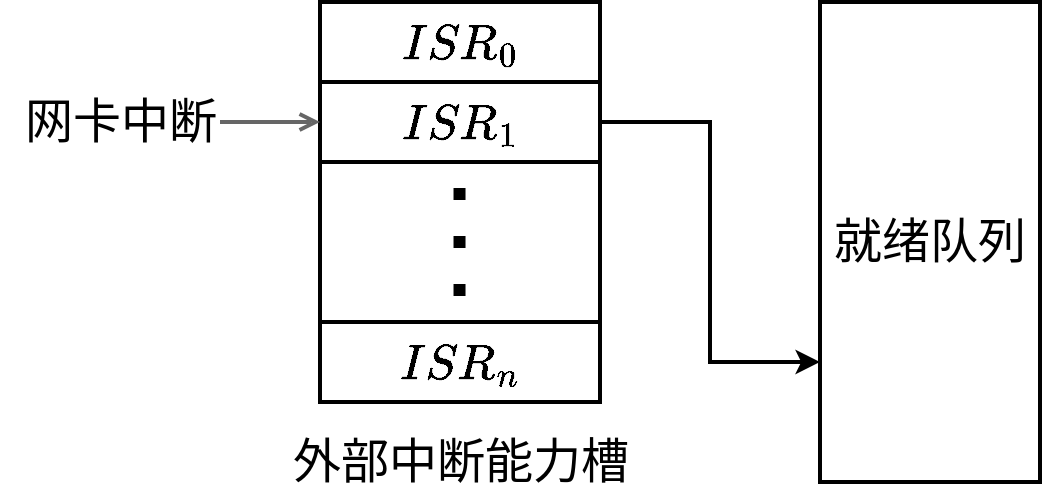 <mxfile version="26.1.0">
  <diagram id="2iPeXi3WJqnUd4iWeMIH" name="第 1 页">
    <mxGraphModel dx="1147" dy="628" grid="1" gridSize="10" guides="1" tooltips="1" connect="1" arrows="1" fold="1" page="1" pageScale="1" pageWidth="827" pageHeight="1169" math="1" shadow="0">
      <root>
        <mxCell id="0" />
        <mxCell id="1" parent="0" />
        <mxCell id="-12hUw2T3Q_oKYY7h8Hd-7" value="" style="group;strokeColor=default;strokeWidth=2;" vertex="1" connectable="0" parent="1">
          <mxGeometry x="280" y="130" width="140" height="200" as="geometry" />
        </mxCell>
        <mxCell id="2" value="&lt;font face=&quot;宋体&quot;&gt;&lt;span style=&quot;font-size: 24px;&quot;&gt;\(ISR_0\)&lt;/span&gt;&lt;/font&gt;" style="rounded=0;whiteSpace=wrap;html=1;strokeWidth=2;fillColor=none;" parent="-12hUw2T3Q_oKYY7h8Hd-7" vertex="1">
          <mxGeometry width="140" height="40" as="geometry" />
        </mxCell>
        <mxCell id="-12hUw2T3Q_oKYY7h8Hd-3" value="&lt;span style=&quot;font-family: 宋体; font-size: 24px;&quot;&gt;\(ISR_1\)&lt;/span&gt;" style="rounded=0;whiteSpace=wrap;html=1;strokeWidth=2;fillColor=none;" vertex="1" parent="-12hUw2T3Q_oKYY7h8Hd-7">
          <mxGeometry y="40" width="140" height="40" as="geometry" />
        </mxCell>
        <mxCell id="-12hUw2T3Q_oKYY7h8Hd-4" value="&lt;span style=&quot;font-family: 宋体; font-size: 24px;&quot;&gt;\(ISR_n\)&lt;/span&gt;" style="rounded=0;whiteSpace=wrap;html=1;strokeWidth=2;fillColor=none;" vertex="1" parent="-12hUw2T3Q_oKYY7h8Hd-7">
          <mxGeometry y="160" width="140" height="40" as="geometry" />
        </mxCell>
        <mxCell id="-12hUw2T3Q_oKYY7h8Hd-5" value="" style="rounded=0;whiteSpace=wrap;html=1;strokeWidth=2;fillColor=none;strokeColor=none;" vertex="1" parent="-12hUw2T3Q_oKYY7h8Hd-7">
          <mxGeometry y="80" width="140" height="40" as="geometry" />
        </mxCell>
        <mxCell id="-12hUw2T3Q_oKYY7h8Hd-6" value="" style="rounded=0;whiteSpace=wrap;html=1;strokeWidth=2;fillColor=none;strokeColor=none;" vertex="1" parent="-12hUw2T3Q_oKYY7h8Hd-7">
          <mxGeometry y="120" width="140" height="40" as="geometry" />
        </mxCell>
        <mxCell id="-12hUw2T3Q_oKYY7h8Hd-9" value="" style="endArrow=none;dashed=1;html=1;dashPattern=1 3;strokeWidth=6;rounded=0;" edge="1" parent="-12hUw2T3Q_oKYY7h8Hd-7">
          <mxGeometry width="50" height="50" relative="1" as="geometry">
            <mxPoint x="69.762" y="147" as="sourcePoint" />
            <mxPoint x="69.762" y="87" as="targetPoint" />
          </mxGeometry>
        </mxCell>
        <mxCell id="-12hUw2T3Q_oKYY7h8Hd-10" value="&lt;font style=&quot;font-size: 24px;&quot; face=&quot;宋体&quot;&gt;就绪队列&lt;/font&gt;" style="rounded=0;whiteSpace=wrap;html=1;strokeWidth=2;" vertex="1" parent="1">
          <mxGeometry x="530" y="130" width="110" height="240" as="geometry" />
        </mxCell>
        <mxCell id="-12hUw2T3Q_oKYY7h8Hd-11" value="" style="endArrow=open;html=1;rounded=0;strokeWidth=2;endFill=0;strokeColor=#666666;entryX=0;entryY=0.5;entryDx=0;entryDy=0;" edge="1" parent="1" target="-12hUw2T3Q_oKYY7h8Hd-3">
          <mxGeometry width="50" height="50" relative="1" as="geometry">
            <mxPoint x="230" y="190" as="sourcePoint" />
            <mxPoint x="170" y="180" as="targetPoint" />
          </mxGeometry>
        </mxCell>
        <mxCell id="-12hUw2T3Q_oKYY7h8Hd-12" value="" style="endArrow=classic;html=1;rounded=0;strokeWidth=2;exitX=1;exitY=0.5;exitDx=0;exitDy=0;entryX=0;entryY=0.75;entryDx=0;entryDy=0;edgeStyle=orthogonalEdgeStyle;" edge="1" parent="1" source="-12hUw2T3Q_oKYY7h8Hd-3" target="-12hUw2T3Q_oKYY7h8Hd-10">
          <mxGeometry width="50" height="50" relative="1" as="geometry">
            <mxPoint x="460" y="100" as="sourcePoint" />
            <mxPoint x="510" y="50" as="targetPoint" />
          </mxGeometry>
        </mxCell>
        <mxCell id="-12hUw2T3Q_oKYY7h8Hd-14" value="&lt;font style=&quot;font-size: 24px;&quot; face=&quot;宋体&quot;&gt;网卡中断&lt;/font&gt;" style="text;html=1;align=center;verticalAlign=middle;resizable=0;points=[];autosize=1;strokeColor=none;fillColor=none;" vertex="1" parent="1">
          <mxGeometry x="120" y="170" width="120" height="40" as="geometry" />
        </mxCell>
        <mxCell id="-12hUw2T3Q_oKYY7h8Hd-15" value="&lt;font style=&quot;font-size: 24px;&quot; face=&quot;宋体&quot;&gt;外部中断&lt;/font&gt;&lt;span style=&quot;font-size: 24px; font-family: 宋体; background-color: transparent; color: light-dark(rgb(0, 0, 0), rgb(255, 255, 255));&quot;&gt;能力槽&lt;/span&gt;" style="text;html=1;align=center;verticalAlign=middle;resizable=0;points=[];autosize=1;strokeColor=none;fillColor=none;" vertex="1" parent="1">
          <mxGeometry x="255" y="340" width="190" height="40" as="geometry" />
        </mxCell>
      </root>
    </mxGraphModel>
  </diagram>
</mxfile>
